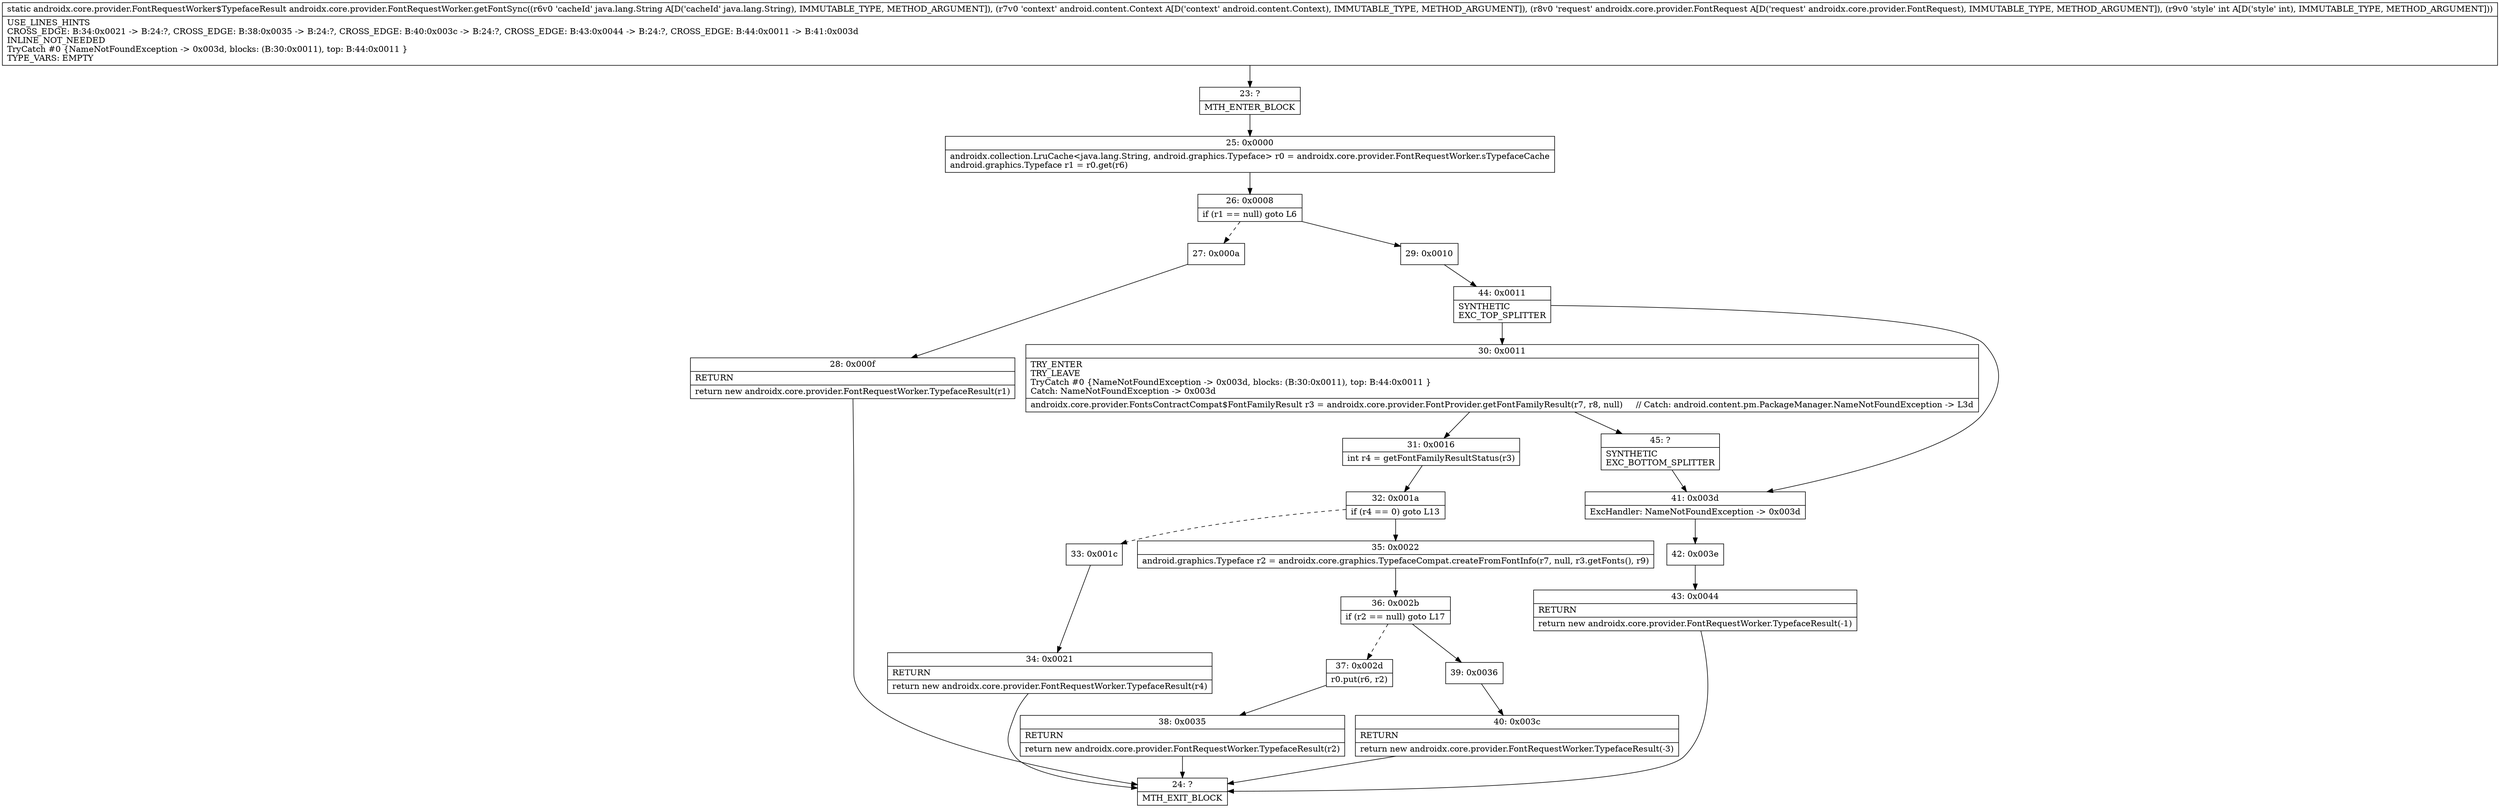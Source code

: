 digraph "CFG forandroidx.core.provider.FontRequestWorker.getFontSync(Ljava\/lang\/String;Landroid\/content\/Context;Landroidx\/core\/provider\/FontRequest;I)Landroidx\/core\/provider\/FontRequestWorker$TypefaceResult;" {
Node_23 [shape=record,label="{23\:\ ?|MTH_ENTER_BLOCK\l}"];
Node_25 [shape=record,label="{25\:\ 0x0000|androidx.collection.LruCache\<java.lang.String, android.graphics.Typeface\> r0 = androidx.core.provider.FontRequestWorker.sTypefaceCache\landroid.graphics.Typeface r1 = r0.get(r6)\l}"];
Node_26 [shape=record,label="{26\:\ 0x0008|if (r1 == null) goto L6\l}"];
Node_27 [shape=record,label="{27\:\ 0x000a}"];
Node_28 [shape=record,label="{28\:\ 0x000f|RETURN\l|return new androidx.core.provider.FontRequestWorker.TypefaceResult(r1)\l}"];
Node_24 [shape=record,label="{24\:\ ?|MTH_EXIT_BLOCK\l}"];
Node_29 [shape=record,label="{29\:\ 0x0010}"];
Node_44 [shape=record,label="{44\:\ 0x0011|SYNTHETIC\lEXC_TOP_SPLITTER\l}"];
Node_30 [shape=record,label="{30\:\ 0x0011|TRY_ENTER\lTRY_LEAVE\lTryCatch #0 \{NameNotFoundException \-\> 0x003d, blocks: (B:30:0x0011), top: B:44:0x0011 \}\lCatch: NameNotFoundException \-\> 0x003d\l|androidx.core.provider.FontsContractCompat$FontFamilyResult r3 = androidx.core.provider.FontProvider.getFontFamilyResult(r7, r8, null)     \/\/ Catch: android.content.pm.PackageManager.NameNotFoundException \-\> L3d\l}"];
Node_31 [shape=record,label="{31\:\ 0x0016|int r4 = getFontFamilyResultStatus(r3)\l}"];
Node_32 [shape=record,label="{32\:\ 0x001a|if (r4 == 0) goto L13\l}"];
Node_33 [shape=record,label="{33\:\ 0x001c}"];
Node_34 [shape=record,label="{34\:\ 0x0021|RETURN\l|return new androidx.core.provider.FontRequestWorker.TypefaceResult(r4)\l}"];
Node_35 [shape=record,label="{35\:\ 0x0022|android.graphics.Typeface r2 = androidx.core.graphics.TypefaceCompat.createFromFontInfo(r7, null, r3.getFonts(), r9)\l}"];
Node_36 [shape=record,label="{36\:\ 0x002b|if (r2 == null) goto L17\l}"];
Node_37 [shape=record,label="{37\:\ 0x002d|r0.put(r6, r2)\l}"];
Node_38 [shape=record,label="{38\:\ 0x0035|RETURN\l|return new androidx.core.provider.FontRequestWorker.TypefaceResult(r2)\l}"];
Node_39 [shape=record,label="{39\:\ 0x0036}"];
Node_40 [shape=record,label="{40\:\ 0x003c|RETURN\l|return new androidx.core.provider.FontRequestWorker.TypefaceResult(\-3)\l}"];
Node_45 [shape=record,label="{45\:\ ?|SYNTHETIC\lEXC_BOTTOM_SPLITTER\l}"];
Node_41 [shape=record,label="{41\:\ 0x003d|ExcHandler: NameNotFoundException \-\> 0x003d\l}"];
Node_42 [shape=record,label="{42\:\ 0x003e}"];
Node_43 [shape=record,label="{43\:\ 0x0044|RETURN\l|return new androidx.core.provider.FontRequestWorker.TypefaceResult(\-1)\l}"];
MethodNode[shape=record,label="{static androidx.core.provider.FontRequestWorker$TypefaceResult androidx.core.provider.FontRequestWorker.getFontSync((r6v0 'cacheId' java.lang.String A[D('cacheId' java.lang.String), IMMUTABLE_TYPE, METHOD_ARGUMENT]), (r7v0 'context' android.content.Context A[D('context' android.content.Context), IMMUTABLE_TYPE, METHOD_ARGUMENT]), (r8v0 'request' androidx.core.provider.FontRequest A[D('request' androidx.core.provider.FontRequest), IMMUTABLE_TYPE, METHOD_ARGUMENT]), (r9v0 'style' int A[D('style' int), IMMUTABLE_TYPE, METHOD_ARGUMENT]))  | USE_LINES_HINTS\lCROSS_EDGE: B:34:0x0021 \-\> B:24:?, CROSS_EDGE: B:38:0x0035 \-\> B:24:?, CROSS_EDGE: B:40:0x003c \-\> B:24:?, CROSS_EDGE: B:43:0x0044 \-\> B:24:?, CROSS_EDGE: B:44:0x0011 \-\> B:41:0x003d\lINLINE_NOT_NEEDED\lTryCatch #0 \{NameNotFoundException \-\> 0x003d, blocks: (B:30:0x0011), top: B:44:0x0011 \}\lTYPE_VARS: EMPTY\l}"];
MethodNode -> Node_23;Node_23 -> Node_25;
Node_25 -> Node_26;
Node_26 -> Node_27[style=dashed];
Node_26 -> Node_29;
Node_27 -> Node_28;
Node_28 -> Node_24;
Node_29 -> Node_44;
Node_44 -> Node_30;
Node_44 -> Node_41;
Node_30 -> Node_31;
Node_30 -> Node_45;
Node_31 -> Node_32;
Node_32 -> Node_33[style=dashed];
Node_32 -> Node_35;
Node_33 -> Node_34;
Node_34 -> Node_24;
Node_35 -> Node_36;
Node_36 -> Node_37[style=dashed];
Node_36 -> Node_39;
Node_37 -> Node_38;
Node_38 -> Node_24;
Node_39 -> Node_40;
Node_40 -> Node_24;
Node_45 -> Node_41;
Node_41 -> Node_42;
Node_42 -> Node_43;
Node_43 -> Node_24;
}

